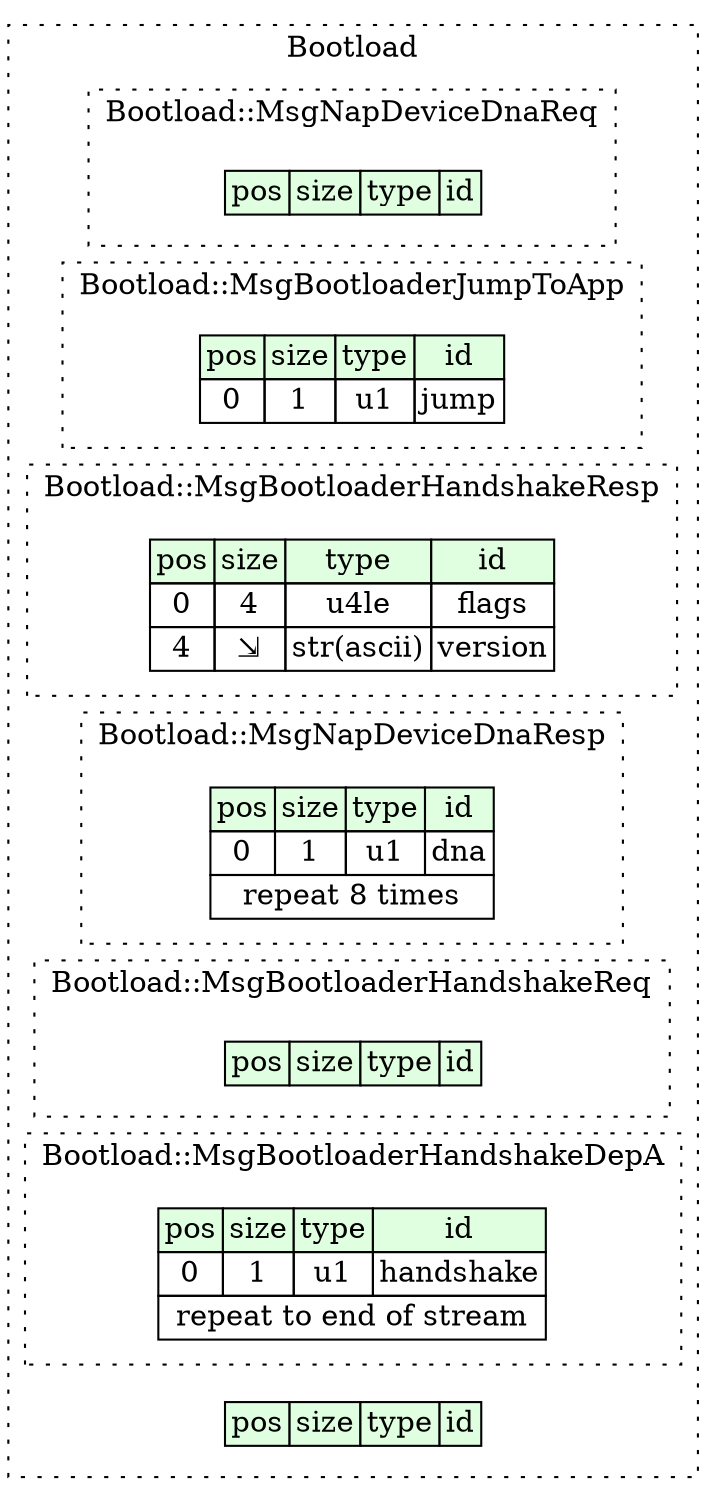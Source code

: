 digraph {
	rankdir=LR;
	node [shape=plaintext];
	subgraph cluster__bootload {
		label="Bootload";
		graph[style=dotted];

		bootload__seq [label=<<TABLE BORDER="0" CELLBORDER="1" CELLSPACING="0">
			<TR><TD BGCOLOR="#E0FFE0">pos</TD><TD BGCOLOR="#E0FFE0">size</TD><TD BGCOLOR="#E0FFE0">type</TD><TD BGCOLOR="#E0FFE0">id</TD></TR>
		</TABLE>>];
		subgraph cluster__msg_nap_device_dna_req {
			label="Bootload::MsgNapDeviceDnaReq";
			graph[style=dotted];

			msg_nap_device_dna_req__seq [label=<<TABLE BORDER="0" CELLBORDER="1" CELLSPACING="0">
				<TR><TD BGCOLOR="#E0FFE0">pos</TD><TD BGCOLOR="#E0FFE0">size</TD><TD BGCOLOR="#E0FFE0">type</TD><TD BGCOLOR="#E0FFE0">id</TD></TR>
			</TABLE>>];
		}
		subgraph cluster__msg_bootloader_jump_to_app {
			label="Bootload::MsgBootloaderJumpToApp";
			graph[style=dotted];

			msg_bootloader_jump_to_app__seq [label=<<TABLE BORDER="0" CELLBORDER="1" CELLSPACING="0">
				<TR><TD BGCOLOR="#E0FFE0">pos</TD><TD BGCOLOR="#E0FFE0">size</TD><TD BGCOLOR="#E0FFE0">type</TD><TD BGCOLOR="#E0FFE0">id</TD></TR>
				<TR><TD PORT="jump_pos">0</TD><TD PORT="jump_size">1</TD><TD>u1</TD><TD PORT="jump_type">jump</TD></TR>
			</TABLE>>];
		}
		subgraph cluster__msg_bootloader_handshake_resp {
			label="Bootload::MsgBootloaderHandshakeResp";
			graph[style=dotted];

			msg_bootloader_handshake_resp__seq [label=<<TABLE BORDER="0" CELLBORDER="1" CELLSPACING="0">
				<TR><TD BGCOLOR="#E0FFE0">pos</TD><TD BGCOLOR="#E0FFE0">size</TD><TD BGCOLOR="#E0FFE0">type</TD><TD BGCOLOR="#E0FFE0">id</TD></TR>
				<TR><TD PORT="flags_pos">0</TD><TD PORT="flags_size">4</TD><TD>u4le</TD><TD PORT="flags_type">flags</TD></TR>
				<TR><TD PORT="version_pos">4</TD><TD PORT="version_size">⇲</TD><TD>str(ascii)</TD><TD PORT="version_type">version</TD></TR>
			</TABLE>>];
		}
		subgraph cluster__msg_nap_device_dna_resp {
			label="Bootload::MsgNapDeviceDnaResp";
			graph[style=dotted];

			msg_nap_device_dna_resp__seq [label=<<TABLE BORDER="0" CELLBORDER="1" CELLSPACING="0">
				<TR><TD BGCOLOR="#E0FFE0">pos</TD><TD BGCOLOR="#E0FFE0">size</TD><TD BGCOLOR="#E0FFE0">type</TD><TD BGCOLOR="#E0FFE0">id</TD></TR>
				<TR><TD PORT="dna_pos">0</TD><TD PORT="dna_size">1</TD><TD>u1</TD><TD PORT="dna_type">dna</TD></TR>
				<TR><TD COLSPAN="4" PORT="dna__repeat">repeat 8 times</TD></TR>
			</TABLE>>];
		}
		subgraph cluster__msg_bootloader_handshake_req {
			label="Bootload::MsgBootloaderHandshakeReq";
			graph[style=dotted];

			msg_bootloader_handshake_req__seq [label=<<TABLE BORDER="0" CELLBORDER="1" CELLSPACING="0">
				<TR><TD BGCOLOR="#E0FFE0">pos</TD><TD BGCOLOR="#E0FFE0">size</TD><TD BGCOLOR="#E0FFE0">type</TD><TD BGCOLOR="#E0FFE0">id</TD></TR>
			</TABLE>>];
		}
		subgraph cluster__msg_bootloader_handshake_dep_a {
			label="Bootload::MsgBootloaderHandshakeDepA";
			graph[style=dotted];

			msg_bootloader_handshake_dep_a__seq [label=<<TABLE BORDER="0" CELLBORDER="1" CELLSPACING="0">
				<TR><TD BGCOLOR="#E0FFE0">pos</TD><TD BGCOLOR="#E0FFE0">size</TD><TD BGCOLOR="#E0FFE0">type</TD><TD BGCOLOR="#E0FFE0">id</TD></TR>
				<TR><TD PORT="handshake_pos">0</TD><TD PORT="handshake_size">1</TD><TD>u1</TD><TD PORT="handshake_type">handshake</TD></TR>
				<TR><TD COLSPAN="4" PORT="handshake__repeat">repeat to end of stream</TD></TR>
			</TABLE>>];
		}
	}
}
